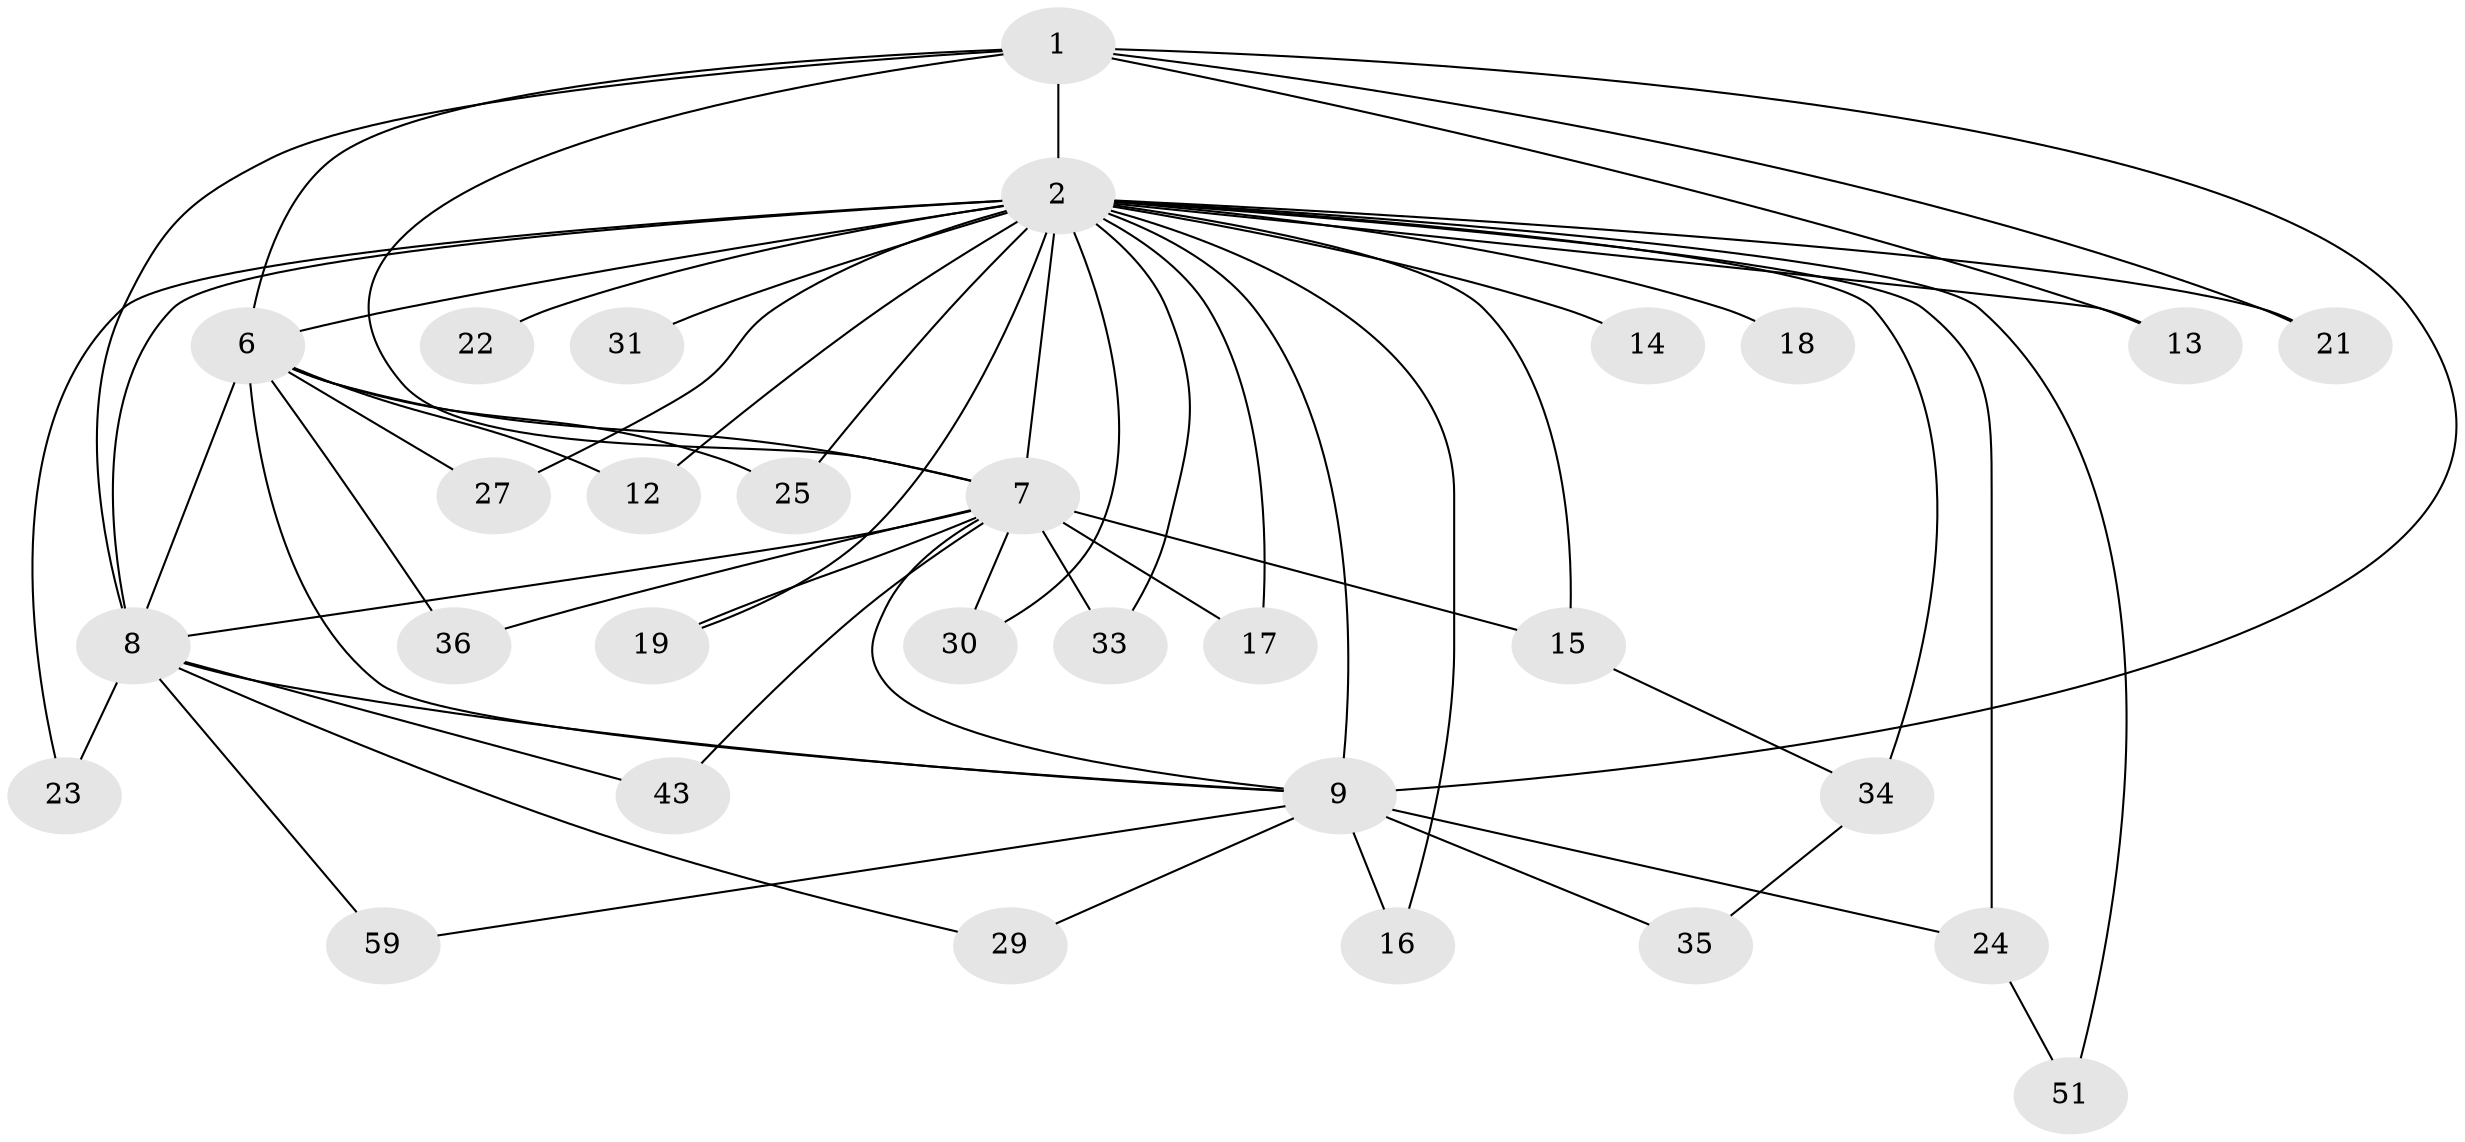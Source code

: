 // original degree distribution, {12: 0.016666666666666666, 20: 0.05, 15: 0.016666666666666666, 17: 0.03333333333333333, 16: 0.05, 3: 0.13333333333333333, 2: 0.6166666666666667, 4: 0.03333333333333333, 5: 0.05}
// Generated by graph-tools (version 1.1) at 2025/14/03/09/25 04:14:05]
// undirected, 30 vertices, 59 edges
graph export_dot {
graph [start="1"]
  node [color=gray90,style=filled];
  1;
  2 [super="+32+46+52+54+3+4"];
  6 [super="+57+37"];
  7;
  8;
  9 [super="+38"];
  12;
  13;
  14;
  15;
  16;
  17;
  18;
  19;
  21;
  22;
  23;
  24;
  25;
  27 [super="+55"];
  29;
  30;
  31;
  33;
  34;
  35;
  36;
  43;
  51;
  59;
  1 -- 2 [weight=5];
  1 -- 6 [weight=2];
  1 -- 7;
  1 -- 8;
  1 -- 9;
  1 -- 13;
  1 -- 21;
  2 -- 6 [weight=7];
  2 -- 7 [weight=5];
  2 -- 8 [weight=8];
  2 -- 9 [weight=6];
  2 -- 16;
  2 -- 21;
  2 -- 31 [weight=2];
  2 -- 51;
  2 -- 24 [weight=3];
  2 -- 33;
  2 -- 13 [weight=2];
  2 -- 15 [weight=2];
  2 -- 12;
  2 -- 14;
  2 -- 17;
  2 -- 18 [weight=2];
  2 -- 19;
  2 -- 22;
  2 -- 23;
  2 -- 25;
  2 -- 27 [weight=2];
  2 -- 30;
  2 -- 34 [weight=3];
  6 -- 7;
  6 -- 8;
  6 -- 9 [weight=2];
  6 -- 12;
  6 -- 25;
  6 -- 27;
  6 -- 36;
  7 -- 8;
  7 -- 9;
  7 -- 15;
  7 -- 17;
  7 -- 19;
  7 -- 30;
  7 -- 33;
  7 -- 36;
  7 -- 43;
  8 -- 9;
  8 -- 23;
  8 -- 29;
  8 -- 43;
  8 -- 59;
  9 -- 16;
  9 -- 24;
  9 -- 29;
  9 -- 35;
  9 -- 59;
  15 -- 34;
  24 -- 51;
  34 -- 35;
}

